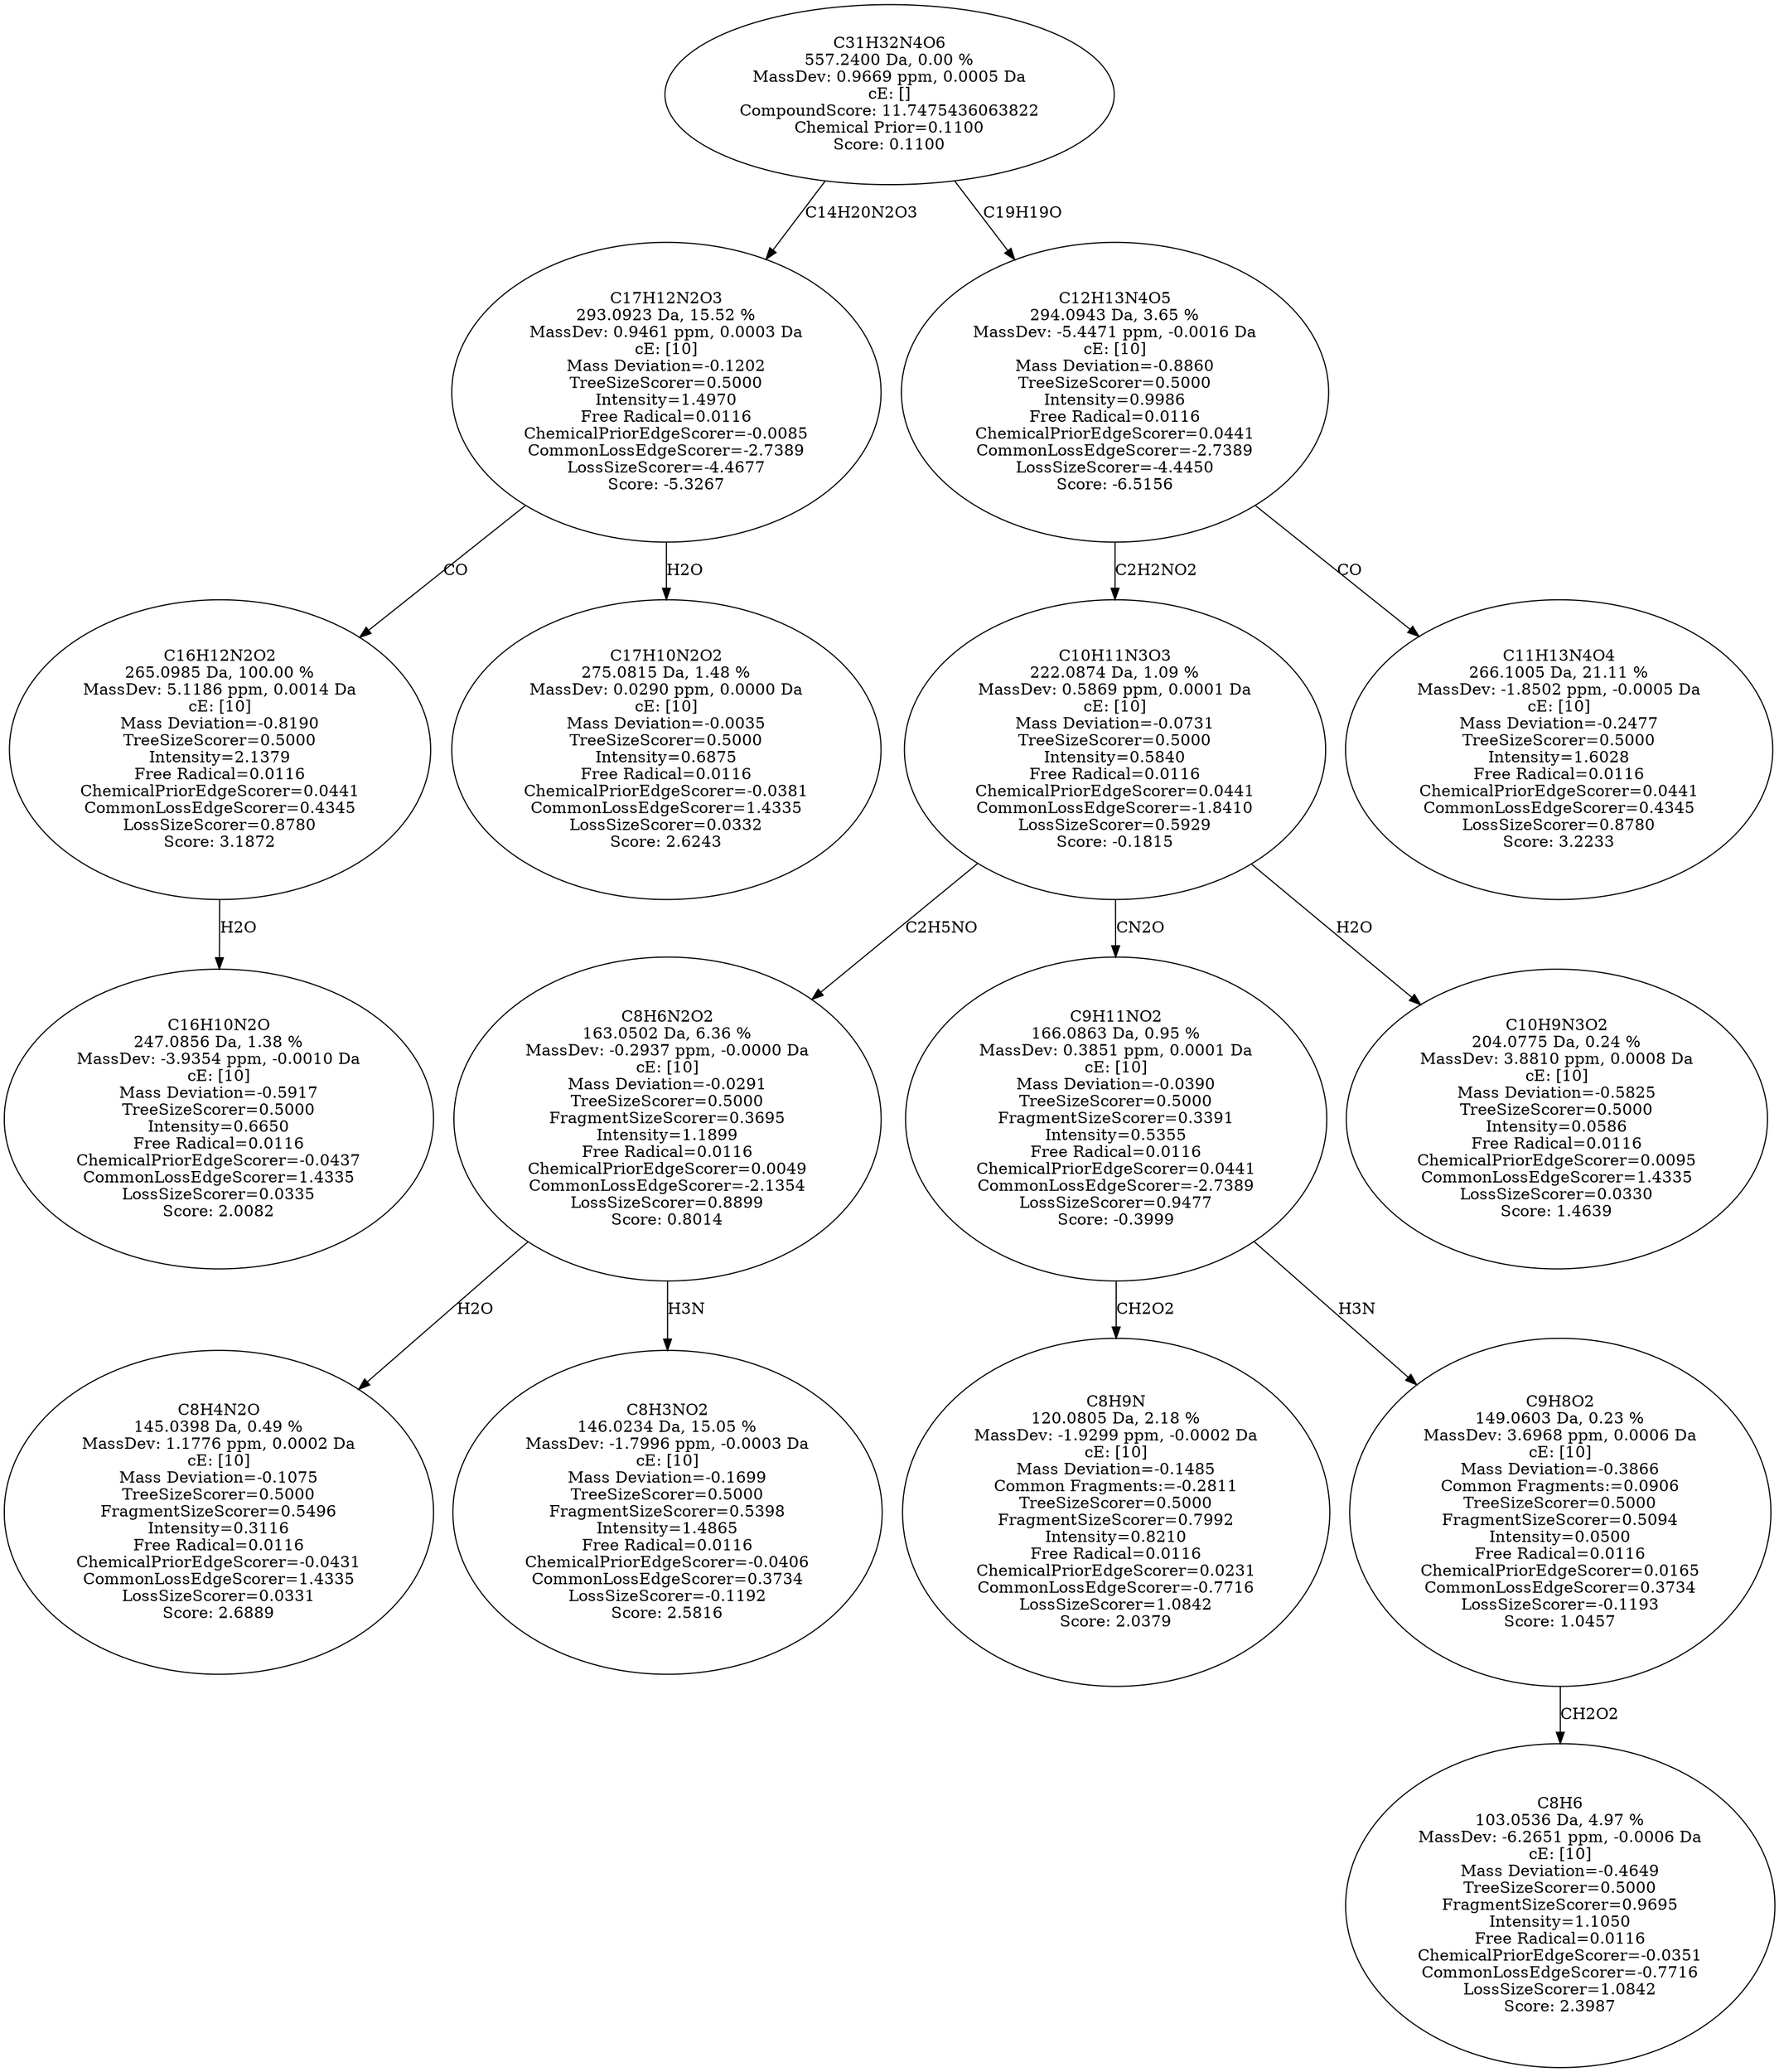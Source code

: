 strict digraph {
v1 [label="C16H10N2O\n247.0856 Da, 1.38 %\nMassDev: -3.9354 ppm, -0.0010 Da\ncE: [10]\nMass Deviation=-0.5917\nTreeSizeScorer=0.5000\nIntensity=0.6650\nFree Radical=0.0116\nChemicalPriorEdgeScorer=-0.0437\nCommonLossEdgeScorer=1.4335\nLossSizeScorer=0.0335\nScore: 2.0082"];
v2 [label="C16H12N2O2\n265.0985 Da, 100.00 %\nMassDev: 5.1186 ppm, 0.0014 Da\ncE: [10]\nMass Deviation=-0.8190\nTreeSizeScorer=0.5000\nIntensity=2.1379\nFree Radical=0.0116\nChemicalPriorEdgeScorer=0.0441\nCommonLossEdgeScorer=0.4345\nLossSizeScorer=0.8780\nScore: 3.1872"];
v3 [label="C17H10N2O2\n275.0815 Da, 1.48 %\nMassDev: 0.0290 ppm, 0.0000 Da\ncE: [10]\nMass Deviation=-0.0035\nTreeSizeScorer=0.5000\nIntensity=0.6875\nFree Radical=0.0116\nChemicalPriorEdgeScorer=-0.0381\nCommonLossEdgeScorer=1.4335\nLossSizeScorer=0.0332\nScore: 2.6243"];
v4 [label="C17H12N2O3\n293.0923 Da, 15.52 %\nMassDev: 0.9461 ppm, 0.0003 Da\ncE: [10]\nMass Deviation=-0.1202\nTreeSizeScorer=0.5000\nIntensity=1.4970\nFree Radical=0.0116\nChemicalPriorEdgeScorer=-0.0085\nCommonLossEdgeScorer=-2.7389\nLossSizeScorer=-4.4677\nScore: -5.3267"];
v5 [label="C8H4N2O\n145.0398 Da, 0.49 %\nMassDev: 1.1776 ppm, 0.0002 Da\ncE: [10]\nMass Deviation=-0.1075\nTreeSizeScorer=0.5000\nFragmentSizeScorer=0.5496\nIntensity=0.3116\nFree Radical=0.0116\nChemicalPriorEdgeScorer=-0.0431\nCommonLossEdgeScorer=1.4335\nLossSizeScorer=0.0331\nScore: 2.6889"];
v6 [label="C8H3NO2\n146.0234 Da, 15.05 %\nMassDev: -1.7996 ppm, -0.0003 Da\ncE: [10]\nMass Deviation=-0.1699\nTreeSizeScorer=0.5000\nFragmentSizeScorer=0.5398\nIntensity=1.4865\nFree Radical=0.0116\nChemicalPriorEdgeScorer=-0.0406\nCommonLossEdgeScorer=0.3734\nLossSizeScorer=-0.1192\nScore: 2.5816"];
v7 [label="C8H6N2O2\n163.0502 Da, 6.36 %\nMassDev: -0.2937 ppm, -0.0000 Da\ncE: [10]\nMass Deviation=-0.0291\nTreeSizeScorer=0.5000\nFragmentSizeScorer=0.3695\nIntensity=1.1899\nFree Radical=0.0116\nChemicalPriorEdgeScorer=0.0049\nCommonLossEdgeScorer=-2.1354\nLossSizeScorer=0.8899\nScore: 0.8014"];
v8 [label="C8H9N\n120.0805 Da, 2.18 %\nMassDev: -1.9299 ppm, -0.0002 Da\ncE: [10]\nMass Deviation=-0.1485\nCommon Fragments:=-0.2811\nTreeSizeScorer=0.5000\nFragmentSizeScorer=0.7992\nIntensity=0.8210\nFree Radical=0.0116\nChemicalPriorEdgeScorer=0.0231\nCommonLossEdgeScorer=-0.7716\nLossSizeScorer=1.0842\nScore: 2.0379"];
v9 [label="C8H6\n103.0536 Da, 4.97 %\nMassDev: -6.2651 ppm, -0.0006 Da\ncE: [10]\nMass Deviation=-0.4649\nTreeSizeScorer=0.5000\nFragmentSizeScorer=0.9695\nIntensity=1.1050\nFree Radical=0.0116\nChemicalPriorEdgeScorer=-0.0351\nCommonLossEdgeScorer=-0.7716\nLossSizeScorer=1.0842\nScore: 2.3987"];
v10 [label="C9H8O2\n149.0603 Da, 0.23 %\nMassDev: 3.6968 ppm, 0.0006 Da\ncE: [10]\nMass Deviation=-0.3866\nCommon Fragments:=0.0906\nTreeSizeScorer=0.5000\nFragmentSizeScorer=0.5094\nIntensity=0.0500\nFree Radical=0.0116\nChemicalPriorEdgeScorer=0.0165\nCommonLossEdgeScorer=0.3734\nLossSizeScorer=-0.1193\nScore: 1.0457"];
v11 [label="C9H11NO2\n166.0863 Da, 0.95 %\nMassDev: 0.3851 ppm, 0.0001 Da\ncE: [10]\nMass Deviation=-0.0390\nTreeSizeScorer=0.5000\nFragmentSizeScorer=0.3391\nIntensity=0.5355\nFree Radical=0.0116\nChemicalPriorEdgeScorer=0.0441\nCommonLossEdgeScorer=-2.7389\nLossSizeScorer=0.9477\nScore: -0.3999"];
v12 [label="C10H9N3O2\n204.0775 Da, 0.24 %\nMassDev: 3.8810 ppm, 0.0008 Da\ncE: [10]\nMass Deviation=-0.5825\nTreeSizeScorer=0.5000\nIntensity=0.0586\nFree Radical=0.0116\nChemicalPriorEdgeScorer=0.0095\nCommonLossEdgeScorer=1.4335\nLossSizeScorer=0.0330\nScore: 1.4639"];
v13 [label="C10H11N3O3\n222.0874 Da, 1.09 %\nMassDev: 0.5869 ppm, 0.0001 Da\ncE: [10]\nMass Deviation=-0.0731\nTreeSizeScorer=0.5000\nIntensity=0.5840\nFree Radical=0.0116\nChemicalPriorEdgeScorer=0.0441\nCommonLossEdgeScorer=-1.8410\nLossSizeScorer=0.5929\nScore: -0.1815"];
v14 [label="C11H13N4O4\n266.1005 Da, 21.11 %\nMassDev: -1.8502 ppm, -0.0005 Da\ncE: [10]\nMass Deviation=-0.2477\nTreeSizeScorer=0.5000\nIntensity=1.6028\nFree Radical=0.0116\nChemicalPriorEdgeScorer=0.0441\nCommonLossEdgeScorer=0.4345\nLossSizeScorer=0.8780\nScore: 3.2233"];
v15 [label="C12H13N4O5\n294.0943 Da, 3.65 %\nMassDev: -5.4471 ppm, -0.0016 Da\ncE: [10]\nMass Deviation=-0.8860\nTreeSizeScorer=0.5000\nIntensity=0.9986\nFree Radical=0.0116\nChemicalPriorEdgeScorer=0.0441\nCommonLossEdgeScorer=-2.7389\nLossSizeScorer=-4.4450\nScore: -6.5156"];
v16 [label="C31H32N4O6\n557.2400 Da, 0.00 %\nMassDev: 0.9669 ppm, 0.0005 Da\ncE: []\nCompoundScore: 11.7475436063822\nChemical Prior=0.1100\nScore: 0.1100"];
v2 -> v1 [label="H2O"];
v4 -> v2 [label="CO"];
v4 -> v3 [label="H2O"];
v16 -> v4 [label="C14H20N2O3"];
v7 -> v5 [label="H2O"];
v7 -> v6 [label="H3N"];
v13 -> v7 [label="C2H5NO"];
v11 -> v8 [label="CH2O2"];
v10 -> v9 [label="CH2O2"];
v11 -> v10 [label="H3N"];
v13 -> v11 [label="CN2O"];
v13 -> v12 [label="H2O"];
v15 -> v13 [label="C2H2NO2"];
v15 -> v14 [label="CO"];
v16 -> v15 [label="C19H19O"];
}